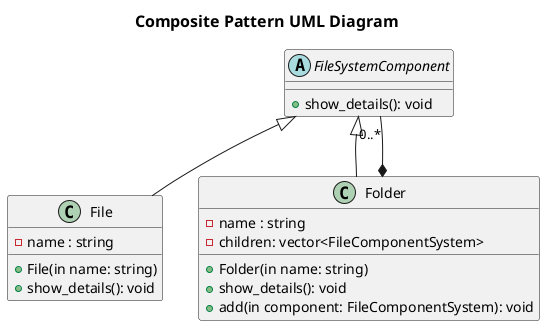 @startuml

skinparam TitleFontSize 16
title "Composite Pattern UML Diagram"

abstract FileSystemComponent{
    +show_details(): void
}

class File{
    +File(in name: string)
    -name : string
    +show_details(): void
}

class Folder{
    +Folder(in name: string)
    +show_details(): void
    +add(in component: FileComponentSystem): void
    -name : string
    - children: vector<FileComponentSystem>
}

FileSystemComponent <|-- File
FileSystemComponent <|-- Folder

Folder *-- "0..*" FileSystemComponent

@enduml
